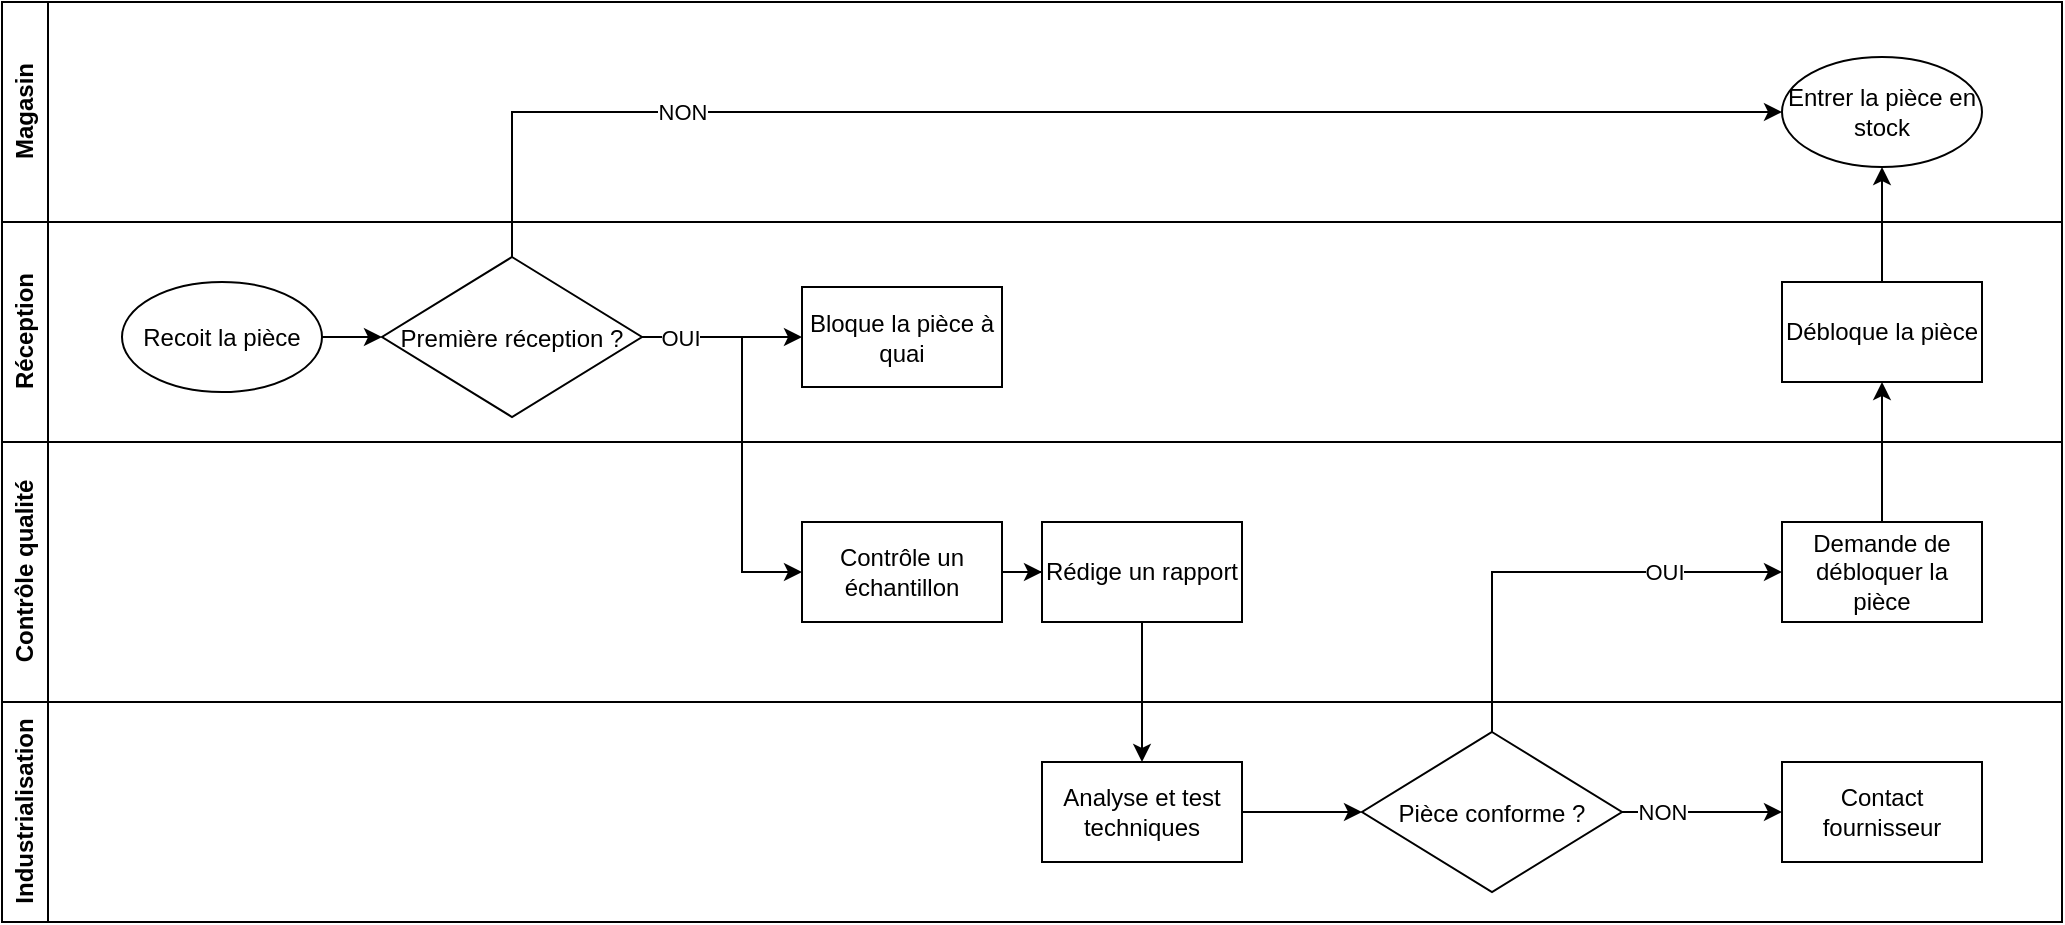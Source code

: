 <mxfile version="28.1.2">
  <diagram name="Page-1" id="AcoLENiekasxiTHqSIOo">
    <mxGraphModel dx="983" dy="580" grid="1" gridSize="10" guides="1" tooltips="1" connect="1" arrows="1" fold="1" page="1" pageScale="1" pageWidth="827" pageHeight="1169" math="0" shadow="0">
      <root>
        <mxCell id="0" />
        <mxCell id="1" parent="0" />
        <mxCell id="gI_H7TMm3NGy7rJzC5Cn-1" value="Contrôle qualité" style="swimlane;horizontal=0;whiteSpace=wrap;html=1;" parent="1" vertex="1">
          <mxGeometry x="130" y="420" width="1030" height="130" as="geometry" />
        </mxCell>
        <mxCell id="gI_H7TMm3NGy7rJzC5Cn-2" value="Réception" style="swimlane;horizontal=0;whiteSpace=wrap;html=1;startSize=23;" parent="1" vertex="1">
          <mxGeometry x="130" y="310" width="1030" height="110" as="geometry" />
        </mxCell>
        <mxCell id="gI_H7TMm3NGy7rJzC5Cn-45" style="edgeStyle=orthogonalEdgeStyle;rounded=0;orthogonalLoop=1;jettySize=auto;html=1;entryX=0;entryY=0.5;entryDx=0;entryDy=0;" parent="gI_H7TMm3NGy7rJzC5Cn-2" source="gI_H7TMm3NGy7rJzC5Cn-7" target="gI_H7TMm3NGy7rJzC5Cn-11" edge="1">
          <mxGeometry relative="1" as="geometry" />
        </mxCell>
        <mxCell id="gI_H7TMm3NGy7rJzC5Cn-7" value="Recoit la pièce" style="ellipse;whiteSpace=wrap;html=1;" parent="gI_H7TMm3NGy7rJzC5Cn-2" vertex="1">
          <mxGeometry x="60" y="30" width="100" height="55" as="geometry" />
        </mxCell>
        <mxCell id="gI_H7TMm3NGy7rJzC5Cn-16" style="edgeStyle=orthogonalEdgeStyle;rounded=0;orthogonalLoop=1;jettySize=auto;html=1;entryX=0;entryY=0.5;entryDx=0;entryDy=0;" parent="gI_H7TMm3NGy7rJzC5Cn-2" source="gI_H7TMm3NGy7rJzC5Cn-11" target="gI_H7TMm3NGy7rJzC5Cn-15" edge="1">
          <mxGeometry relative="1" as="geometry" />
        </mxCell>
        <mxCell id="gI_H7TMm3NGy7rJzC5Cn-11" value="Première réception ?" style="rhombus;" parent="gI_H7TMm3NGy7rJzC5Cn-2" vertex="1">
          <mxGeometry x="190" y="17.5" width="130" height="80" as="geometry" />
        </mxCell>
        <mxCell id="gI_H7TMm3NGy7rJzC5Cn-15" value="Bloque la pièce à quai" style="rounded=0;whiteSpace=wrap;html=1;" parent="gI_H7TMm3NGy7rJzC5Cn-2" vertex="1">
          <mxGeometry x="400" y="32.5" width="100" height="50" as="geometry" />
        </mxCell>
        <mxCell id="gI_H7TMm3NGy7rJzC5Cn-3" value="Industrialisation" style="swimlane;horizontal=0;whiteSpace=wrap;html=1;" parent="1" vertex="1">
          <mxGeometry x="130" y="550" width="1030" height="110" as="geometry" />
        </mxCell>
        <mxCell id="gI_H7TMm3NGy7rJzC5Cn-26" value="Pièce conforme ?" style="rhombus;" parent="gI_H7TMm3NGy7rJzC5Cn-3" vertex="1">
          <mxGeometry x="680" y="15" width="130" height="80" as="geometry" />
        </mxCell>
        <mxCell id="gI_H7TMm3NGy7rJzC5Cn-39" value="Demande de débloquer la pièce" style="rounded=0;whiteSpace=wrap;html=1;" parent="gI_H7TMm3NGy7rJzC5Cn-3" vertex="1">
          <mxGeometry x="890" y="-90" width="100" height="50" as="geometry" />
        </mxCell>
        <mxCell id="gI_H7TMm3NGy7rJzC5Cn-27" value="Contact fournisseur" style="rounded=0;whiteSpace=wrap;html=1;" parent="gI_H7TMm3NGy7rJzC5Cn-3" vertex="1">
          <mxGeometry x="890" y="30" width="100" height="50" as="geometry" />
        </mxCell>
        <mxCell id="gI_H7TMm3NGy7rJzC5Cn-40" value="Débloque la pièce" style="rounded=0;whiteSpace=wrap;html=1;" parent="gI_H7TMm3NGy7rJzC5Cn-3" vertex="1">
          <mxGeometry x="890" y="-210" width="100" height="50" as="geometry" />
        </mxCell>
        <mxCell id="gI_H7TMm3NGy7rJzC5Cn-28" value="Entrer la pièce en stock" style="ellipse;whiteSpace=wrap;html=1;" parent="gI_H7TMm3NGy7rJzC5Cn-3" vertex="1">
          <mxGeometry x="890" y="-322.5" width="100" height="55" as="geometry" />
        </mxCell>
        <mxCell id="gI_H7TMm3NGy7rJzC5Cn-29" style="edgeStyle=orthogonalEdgeStyle;rounded=0;orthogonalLoop=1;jettySize=auto;html=1;entryX=0;entryY=0.5;entryDx=0;entryDy=0;exitX=1;exitY=0.5;exitDx=0;exitDy=0;" parent="gI_H7TMm3NGy7rJzC5Cn-3" source="gI_H7TMm3NGy7rJzC5Cn-21" target="gI_H7TMm3NGy7rJzC5Cn-26" edge="1">
          <mxGeometry relative="1" as="geometry">
            <mxPoint x="640" y="55" as="sourcePoint" />
          </mxGeometry>
        </mxCell>
        <mxCell id="gI_H7TMm3NGy7rJzC5Cn-30" style="edgeStyle=orthogonalEdgeStyle;rounded=0;orthogonalLoop=1;jettySize=auto;html=1;entryX=0;entryY=0.5;entryDx=0;entryDy=0;" parent="gI_H7TMm3NGy7rJzC5Cn-3" source="gI_H7TMm3NGy7rJzC5Cn-26" target="gI_H7TMm3NGy7rJzC5Cn-27" edge="1">
          <mxGeometry relative="1" as="geometry" />
        </mxCell>
        <mxCell id="gI_H7TMm3NGy7rJzC5Cn-31" value="NON" style="edgeLabel;html=1;align=center;verticalAlign=middle;resizable=0;points=[];" parent="gI_H7TMm3NGy7rJzC5Cn-30" vertex="1" connectable="0">
          <mxGeometry x="-0.246" y="-2" relative="1" as="geometry">
            <mxPoint x="-10" y="-2" as="offset" />
          </mxGeometry>
        </mxCell>
        <mxCell id="gI_H7TMm3NGy7rJzC5Cn-41" style="edgeStyle=orthogonalEdgeStyle;rounded=0;orthogonalLoop=1;jettySize=auto;html=1;entryX=0;entryY=0.5;entryDx=0;entryDy=0;" parent="gI_H7TMm3NGy7rJzC5Cn-3" source="gI_H7TMm3NGy7rJzC5Cn-26" target="gI_H7TMm3NGy7rJzC5Cn-39" edge="1">
          <mxGeometry relative="1" as="geometry">
            <Array as="points">
              <mxPoint x="745" y="-65" />
            </Array>
          </mxGeometry>
        </mxCell>
        <mxCell id="gI_H7TMm3NGy7rJzC5Cn-42" value="OUI" style="edgeLabel;html=1;align=center;verticalAlign=middle;resizable=0;points=[];" parent="gI_H7TMm3NGy7rJzC5Cn-41" vertex="1" connectable="0">
          <mxGeometry x="0.257" relative="1" as="geometry">
            <mxPoint x="24" as="offset" />
          </mxGeometry>
        </mxCell>
        <mxCell id="gI_H7TMm3NGy7rJzC5Cn-43" style="edgeStyle=orthogonalEdgeStyle;rounded=0;orthogonalLoop=1;jettySize=auto;html=1;entryX=0.5;entryY=1;entryDx=0;entryDy=0;" parent="gI_H7TMm3NGy7rJzC5Cn-3" source="gI_H7TMm3NGy7rJzC5Cn-39" target="gI_H7TMm3NGy7rJzC5Cn-40" edge="1">
          <mxGeometry relative="1" as="geometry" />
        </mxCell>
        <mxCell id="gI_H7TMm3NGy7rJzC5Cn-44" style="edgeStyle=orthogonalEdgeStyle;rounded=0;orthogonalLoop=1;jettySize=auto;html=1;entryX=0.5;entryY=1;entryDx=0;entryDy=0;" parent="gI_H7TMm3NGy7rJzC5Cn-3" source="gI_H7TMm3NGy7rJzC5Cn-40" target="gI_H7TMm3NGy7rJzC5Cn-28" edge="1">
          <mxGeometry relative="1" as="geometry" />
        </mxCell>
        <mxCell id="gI_H7TMm3NGy7rJzC5Cn-19" value="Contrôle un échantillon" style="rounded=0;whiteSpace=wrap;html=1;" parent="gI_H7TMm3NGy7rJzC5Cn-3" vertex="1">
          <mxGeometry x="400" y="-90" width="100" height="50" as="geometry" />
        </mxCell>
        <mxCell id="gI_H7TMm3NGy7rJzC5Cn-20" value="Rédige un rapport" style="rounded=0;whiteSpace=wrap;html=1;" parent="gI_H7TMm3NGy7rJzC5Cn-3" vertex="1">
          <mxGeometry x="520" y="-90" width="100" height="50" as="geometry" />
        </mxCell>
        <mxCell id="gI_H7TMm3NGy7rJzC5Cn-24" style="edgeStyle=orthogonalEdgeStyle;rounded=0;orthogonalLoop=1;jettySize=auto;html=1;" parent="gI_H7TMm3NGy7rJzC5Cn-3" source="gI_H7TMm3NGy7rJzC5Cn-20" target="gI_H7TMm3NGy7rJzC5Cn-21" edge="1">
          <mxGeometry relative="1" as="geometry" />
        </mxCell>
        <mxCell id="gI_H7TMm3NGy7rJzC5Cn-21" value="Analyse et test techniques" style="rounded=0;whiteSpace=wrap;html=1;" parent="gI_H7TMm3NGy7rJzC5Cn-3" vertex="1">
          <mxGeometry x="520" y="30" width="100" height="50" as="geometry" />
        </mxCell>
        <mxCell id="gI_H7TMm3NGy7rJzC5Cn-23" style="edgeStyle=orthogonalEdgeStyle;rounded=0;orthogonalLoop=1;jettySize=auto;html=1;" parent="gI_H7TMm3NGy7rJzC5Cn-3" source="gI_H7TMm3NGy7rJzC5Cn-19" target="gI_H7TMm3NGy7rJzC5Cn-20" edge="1">
          <mxGeometry relative="1" as="geometry" />
        </mxCell>
        <mxCell id="gI_H7TMm3NGy7rJzC5Cn-6" value="Magasin" style="swimlane;horizontal=0;whiteSpace=wrap;html=1;" parent="1" vertex="1">
          <mxGeometry x="130" y="200" width="1030" height="110" as="geometry" />
        </mxCell>
        <mxCell id="gI_H7TMm3NGy7rJzC5Cn-13" style="edgeStyle=orthogonalEdgeStyle;rounded=0;orthogonalLoop=1;jettySize=auto;html=1;entryX=0;entryY=0.5;entryDx=0;entryDy=0;" parent="1" source="gI_H7TMm3NGy7rJzC5Cn-11" target="gI_H7TMm3NGy7rJzC5Cn-28" edge="1">
          <mxGeometry relative="1" as="geometry">
            <mxPoint x="670" y="255.0" as="targetPoint" />
            <Array as="points">
              <mxPoint x="385" y="255" />
            </Array>
          </mxGeometry>
        </mxCell>
        <mxCell id="gI_H7TMm3NGy7rJzC5Cn-14" value="NON" style="edgeLabel;html=1;align=center;verticalAlign=middle;resizable=0;points=[];" parent="gI_H7TMm3NGy7rJzC5Cn-13" vertex="1" connectable="0">
          <mxGeometry x="-0.304" y="2" relative="1" as="geometry">
            <mxPoint x="-89" y="2" as="offset" />
          </mxGeometry>
        </mxCell>
        <mxCell id="gI_H7TMm3NGy7rJzC5Cn-17" style="edgeStyle=orthogonalEdgeStyle;rounded=0;orthogonalLoop=1;jettySize=auto;html=1;entryX=0;entryY=0.5;entryDx=0;entryDy=0;" parent="1" source="gI_H7TMm3NGy7rJzC5Cn-11" target="gI_H7TMm3NGy7rJzC5Cn-19" edge="1">
          <mxGeometry relative="1" as="geometry">
            <mxPoint x="480" y="470" as="targetPoint" />
            <Array as="points">
              <mxPoint x="500" y="368" />
              <mxPoint x="500" y="485" />
            </Array>
          </mxGeometry>
        </mxCell>
        <mxCell id="gI_H7TMm3NGy7rJzC5Cn-18" value="OUI" style="edgeLabel;html=1;align=center;verticalAlign=middle;resizable=0;points=[];" parent="gI_H7TMm3NGy7rJzC5Cn-17" vertex="1" connectable="0">
          <mxGeometry x="-0.811" relative="1" as="geometry">
            <mxPoint as="offset" />
          </mxGeometry>
        </mxCell>
      </root>
    </mxGraphModel>
  </diagram>
</mxfile>
